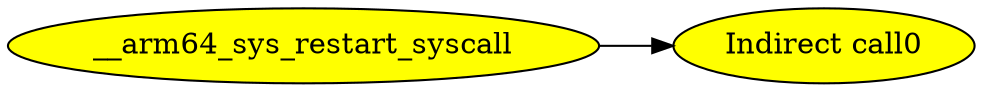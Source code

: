 digraph G {
rankdir=LR; node [style=filled fillcolor=yellow]
"__arm64_sys_restart_syscall"->"Indirect call0" [ edgeid = "1"]; 
}
